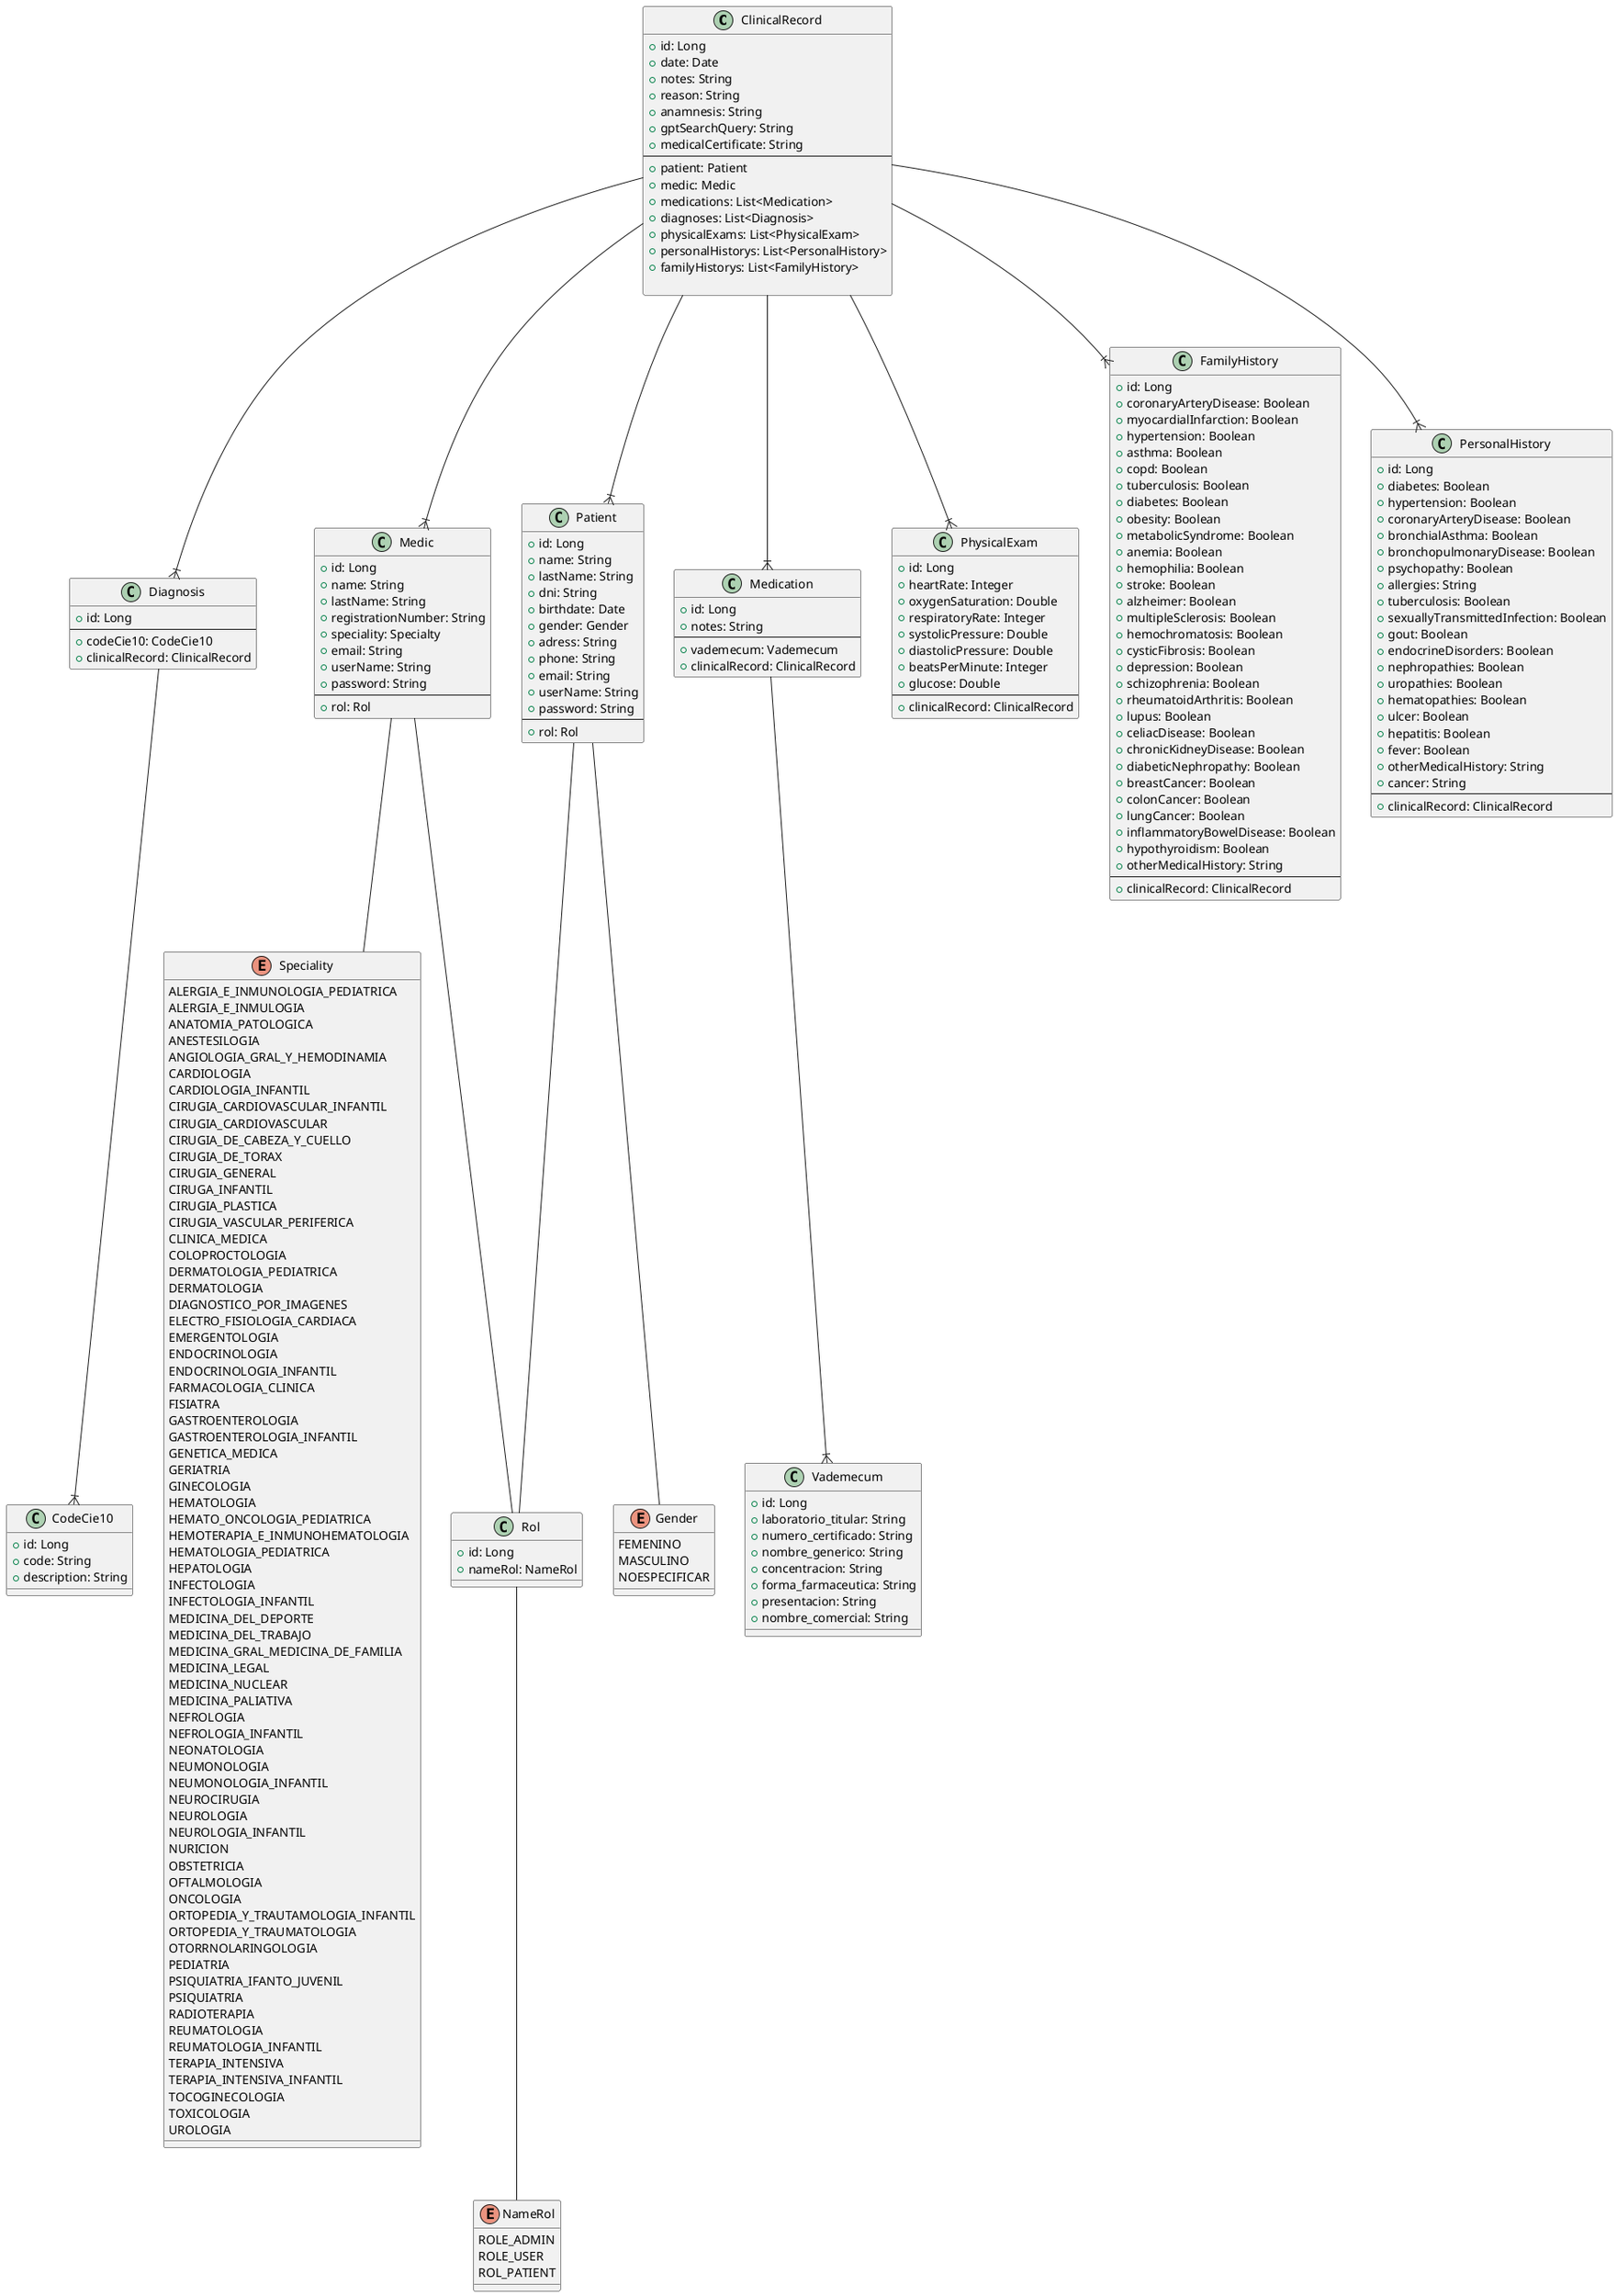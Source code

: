 @startuml

class ClinicalRecord {
    + id: Long
    + date: Date
    + notes: String
    + reason: String
    + anamnesis: String
    + gptSearchQuery: String
    + medicalCertificate: String
    --
    + patient: Patient
    + medic: Medic
    + medications: List<Medication>
    + diagnoses: List<Diagnosis>
    + physicalExams: List<PhysicalExam>
    + personalHistorys: List<PersonalHistory>
    + familyHistorys: List<FamilyHistory>

}

class Medic {
    + id: Long
    + name: String
    + lastName: String
    + registrationNumber: String
    + speciality: Specialty
    + email: String
    + userName: String
    + password: String
    --
    + rol: Rol
}

class CodeCie10 {
    + id: Long
    + code: String
    + description: String
}

class Diagnosis {
    + id: Long
    --
    + codeCie10: CodeCie10
    + clinicalRecord: ClinicalRecord
}

class Medication {
    + id: Long
    + notes: String
    --
    + vademecum: Vademecum
    + clinicalRecord: ClinicalRecord
}

class Patient {
    + id: Long
    + name: String
    + lastName: String
    + dni: String
    + birthdate: Date
    + gender: Gender
    + adress: String
    + phone: String
    + email: String
    + userName: String
    + password: String
    --
    + rol: Rol
}


class PhysicalExam {
    + id: Long
    + heartRate: Integer
    + oxygenSaturation: Double
    + respiratoryRate: Integer
    + systolicPressure: Double
    + diastolicPressure: Double
    + beatsPerMinute: Integer
    + glucose: Double
    --
    + clinicalRecord: ClinicalRecord
}

class FamilyHistory {
    + id: Long
    + coronaryArteryDisease: Boolean
    + myocardialInfarction: Boolean
    + hypertension: Boolean
    + asthma: Boolean
    + copd: Boolean
    + tuberculosis: Boolean
    + diabetes: Boolean
    + obesity: Boolean
    + metabolicSyndrome: Boolean
    + anemia: Boolean
    + hemophilia: Boolean
    + stroke: Boolean
    + alzheimer: Boolean
    + multipleSclerosis: Boolean
    + hemochromatosis: Boolean
    + cysticFibrosis: Boolean
    + depression: Boolean
    + schizophrenia: Boolean
    + rheumatoidArthritis: Boolean
    + lupus: Boolean
    + celiacDisease: Boolean
    + chronicKidneyDisease: Boolean
    + diabeticNephropathy: Boolean
    + breastCancer: Boolean
    + colonCancer: Boolean
    + lungCancer: Boolean
    + inflammatoryBowelDisease: Boolean
    + hypothyroidism: Boolean
    + otherMedicalHistory: String
    --
    + clinicalRecord: ClinicalRecord
}

class PersonalHistory {
    + id: Long
    + diabetes: Boolean
    + hypertension: Boolean
    + coronaryArteryDisease: Boolean
    + bronchialAsthma: Boolean
    + bronchopulmonaryDisease: Boolean
    + psychopathy: Boolean
    + allergies: String
    + tuberculosis: Boolean
    + sexuallyTransmittedInfection: Boolean
    + gout: Boolean
    + endocrineDisorders: Boolean
    + nephropathies: Boolean
    + uropathies: Boolean
    + hematopathies: Boolean
    + ulcer: Boolean
    + hepatitis: Boolean
    + fever: Boolean
    + otherMedicalHistory: String
    + cancer: String
    --
    + clinicalRecord: ClinicalRecord
}

class Vademecum {
    + id: Long
    + laboratorio_titular: String
    + numero_certificado: String
    + nombre_generico: String
    + concentracion: String
    + forma_farmaceutica: String
    + presentacion: String
    + nombre_comercial: String
}

enum Gender {
    FEMENINO
    MASCULINO
    NOESPECIFICAR
}

class Rol {
    + id: Long
    + nameRol: NameRol
}

enum NameRol {
    ROLE_ADMIN
    ROLE_USER
    ROL_PATIENT
}

enum Speciality {
    ALERGIA_E_INMUNOLOGIA_PEDIATRICA
    ALERGIA_E_INMULOGIA
    ANATOMIA_PATOLOGICA
    ANESTESILOGIA
    ANGIOLOGIA_GRAL_Y_HEMODINAMIA
    CARDIOLOGIA
    CARDIOLOGIA_INFANTIL
    CIRUGIA_CARDIOVASCULAR_INFANTIL
    CIRUGIA_CARDIOVASCULAR
    CIRUGIA_DE_CABEZA_Y_CUELLO
    CIRUGIA_DE_TORAX
    CIRUGIA_GENERAL
    CIRUGA_INFANTIL
    CIRUGIA_PLASTICA
    CIRUGIA_VASCULAR_PERIFERICA
    CLINICA_MEDICA
    COLOPROCTOLOGIA
    DERMATOLOGIA_PEDIATRICA
    DERMATOLOGIA
    DIAGNOSTICO_POR_IMAGENES
    ELECTRO_FISIOLOGIA_CARDIACA
    EMERGENTOLOGIA
    ENDOCRINOLOGIA
    ENDOCRINOLOGIA_INFANTIL
    FARMACOLOGIA_CLINICA
    FISIATRA
    GASTROENTEROLOGIA
    GASTROENTEROLOGIA_INFANTIL
    GENETICA_MEDICA
    GERIATRIA
    GINECOLOGIA
    HEMATOLOGIA
    HEMATO_ONCOLOGIA_PEDIATRICA
    HEMOTERAPIA_E_INMUNOHEMATOLOGIA
    HEMATOLOGIA_PEDIATRICA
    HEPATOLOGIA
    INFECTOLOGIA
    INFECTOLOGIA_INFANTIL
    MEDICINA_DEL_DEPORTE
    MEDICINA_DEL_TRABAJO
    MEDICINA_GRAL_MEDICINA_DE_FAMILIA
    MEDICINA_LEGAL
    MEDICINA_NUCLEAR
    MEDICINA_PALIATIVA
    NEFROLOGIA
    NEFROLOGIA_INFANTIL
    NEONATOLOGIA
    NEUMONOLOGIA
    NEUMONOLOGIA_INFANTIL
    NEUROCIRUGIA
    NEUROLOGIA
    NEUROLOGIA_INFANTIL
    NURICION
    OBSTETRICIA
    OFTALMOLOGIA
    ONCOLOGIA
    ORTOPEDIA_Y_TRAUTAMOLOGIA_INFANTIL
    ORTOPEDIA_Y_TRAUMATOLOGIA
    OTORRNOLARINGOLOGIA
    PEDIATRIA
    PSIQUIATRIA_IFANTO_JUVENIL
    PSIQUIATRIA
    RADIOTERAPIA
    REUMATOLOGIA
    REUMATOLOGIA_INFANTIL
    TERAPIA_INTENSIVA
    TERAPIA_INTENSIVA_INFANTIL
    TOCOGINECOLOGIA
    TOXICOLOGIA
    UROLOGIA
}

ClinicalRecord --|{ Medic
ClinicalRecord --|{ Patient
ClinicalRecord --|{ Medication
ClinicalRecord --|{ Diagnosis
ClinicalRecord --|{ PhysicalExam
ClinicalRecord --|{ PersonalHistory
ClinicalRecord --|{ FamilyHistory

Diagnosis --|{ CodeCie10

Medication --|{ Vademecum

Patient -- Gender

Patient -- Rol

Medic -- Rol

Medic -- Speciality

Rol -- NameRol

@enduml
